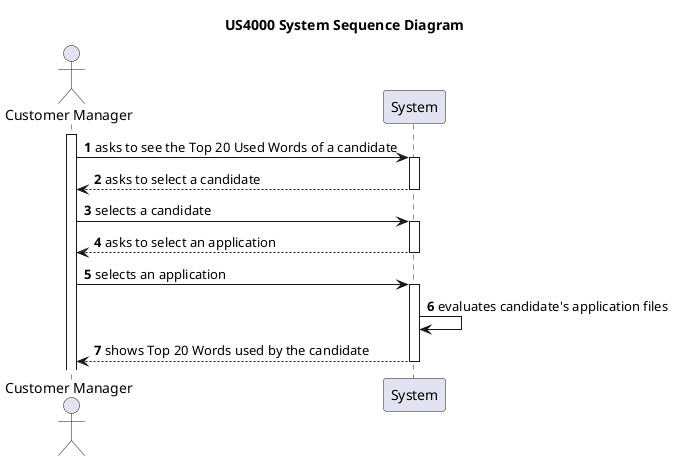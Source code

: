 @startuml US4000_SSD

title US4000 System Sequence Diagram

autonumber

actor "Customer Manager" as CM
participant "System" as SYS

activate CM

CM -> SYS : asks to see the Top 20 Used Words of a candidate

activate SYS

SYS --> CM : asks to select a candidate
deactivate SYS

CM -> SYS : selects a candidate
activate SYS

SYS --> CM : asks to select an application
deactivate SYS

CM -> SYS : selects an application
activate SYS
SYS -> SYS : evaluates candidate's application files

SYS --> CM : shows Top 20 Words used by the candidate
deactivate SYS

@enduml